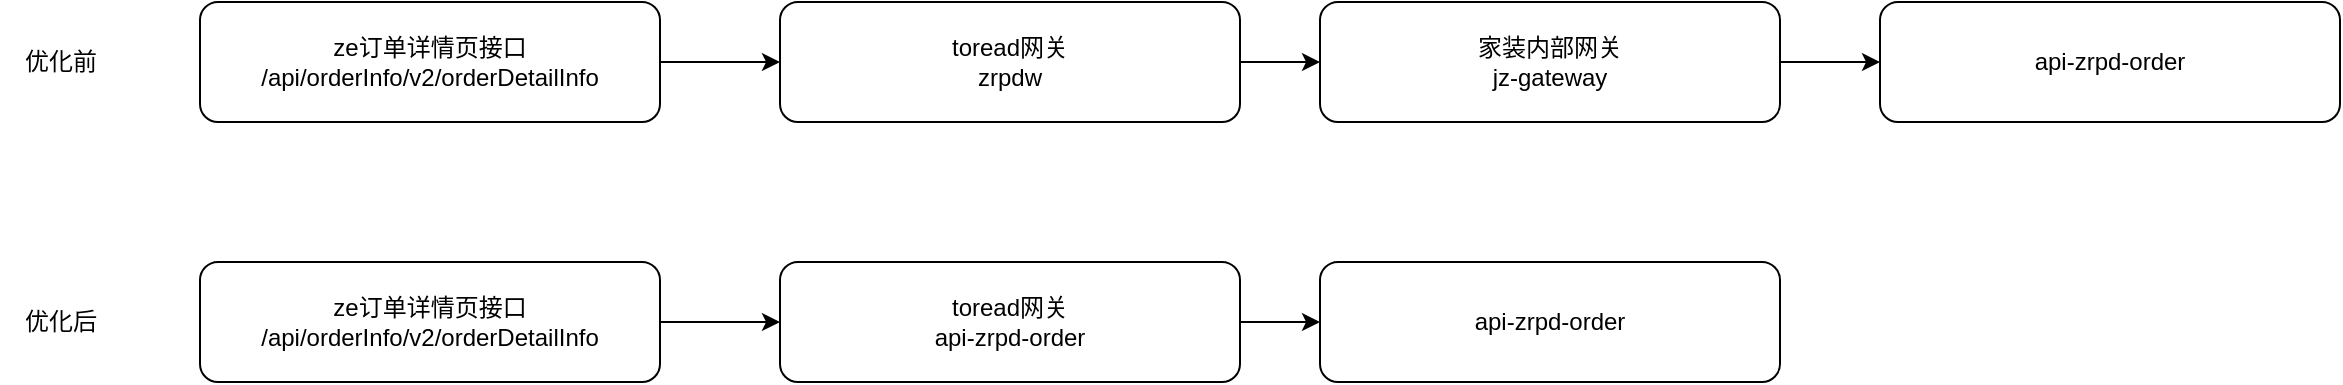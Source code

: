 <mxfile version="20.8.10" type="device"><diagram name="第 1 页" id="lYUsvKXMt_McvUyFDEK_"><mxGraphModel dx="1434" dy="854" grid="1" gridSize="10" guides="1" tooltips="1" connect="1" arrows="1" fold="1" page="1" pageScale="1" pageWidth="48000" pageHeight="36000" math="0" shadow="0"><root><mxCell id="0"/><mxCell id="1" parent="0"/><mxCell id="FiTgit9HkF_5IUpnt-ju-5" style="edgeStyle=orthogonalEdgeStyle;rounded=0;orthogonalLoop=1;jettySize=auto;html=1;exitX=1;exitY=0.5;exitDx=0;exitDy=0;" edge="1" parent="1" source="FiTgit9HkF_5IUpnt-ju-1" target="FiTgit9HkF_5IUpnt-ju-2"><mxGeometry relative="1" as="geometry"/></mxCell><mxCell id="FiTgit9HkF_5IUpnt-ju-1" value="ze订单详情页接口&lt;br&gt;/api/orderInfo/v2/orderDetailInfo" style="rounded=1;whiteSpace=wrap;html=1;" vertex="1" parent="1"><mxGeometry x="190" y="230" width="230" height="60" as="geometry"/></mxCell><mxCell id="FiTgit9HkF_5IUpnt-ju-6" style="edgeStyle=orthogonalEdgeStyle;rounded=0;orthogonalLoop=1;jettySize=auto;html=1;exitX=1;exitY=0.5;exitDx=0;exitDy=0;entryX=0;entryY=0.5;entryDx=0;entryDy=0;" edge="1" parent="1" source="FiTgit9HkF_5IUpnt-ju-2" target="FiTgit9HkF_5IUpnt-ju-3"><mxGeometry relative="1" as="geometry"/></mxCell><mxCell id="FiTgit9HkF_5IUpnt-ju-2" value="toread网关&lt;br&gt;zrpdw" style="rounded=1;whiteSpace=wrap;html=1;" vertex="1" parent="1"><mxGeometry x="480" y="230" width="230" height="60" as="geometry"/></mxCell><mxCell id="FiTgit9HkF_5IUpnt-ju-7" style="edgeStyle=orthogonalEdgeStyle;rounded=0;orthogonalLoop=1;jettySize=auto;html=1;exitX=1;exitY=0.5;exitDx=0;exitDy=0;" edge="1" parent="1" source="FiTgit9HkF_5IUpnt-ju-3" target="FiTgit9HkF_5IUpnt-ju-4"><mxGeometry relative="1" as="geometry"/></mxCell><mxCell id="FiTgit9HkF_5IUpnt-ju-3" value="家装内部网关&lt;br&gt;jz-gateway" style="rounded=1;whiteSpace=wrap;html=1;" vertex="1" parent="1"><mxGeometry x="750" y="230" width="230" height="60" as="geometry"/></mxCell><mxCell id="FiTgit9HkF_5IUpnt-ju-4" value="api-zrpd-order" style="rounded=1;whiteSpace=wrap;html=1;" vertex="1" parent="1"><mxGeometry x="1030" y="230" width="230" height="60" as="geometry"/></mxCell><mxCell id="FiTgit9HkF_5IUpnt-ju-8" value="优化前" style="text;html=1;align=center;verticalAlign=middle;resizable=0;points=[];autosize=1;strokeColor=none;fillColor=none;" vertex="1" parent="1"><mxGeometry x="90" y="245" width="60" height="30" as="geometry"/></mxCell><mxCell id="FiTgit9HkF_5IUpnt-ju-9" style="edgeStyle=orthogonalEdgeStyle;rounded=0;orthogonalLoop=1;jettySize=auto;html=1;exitX=1;exitY=0.5;exitDx=0;exitDy=0;" edge="1" parent="1" source="FiTgit9HkF_5IUpnt-ju-10" target="FiTgit9HkF_5IUpnt-ju-12"><mxGeometry relative="1" as="geometry"/></mxCell><mxCell id="FiTgit9HkF_5IUpnt-ju-10" value="ze订单详情页接口&lt;br&gt;/api/orderInfo/v2/orderDetailInfo" style="rounded=1;whiteSpace=wrap;html=1;" vertex="1" parent="1"><mxGeometry x="190" y="360" width="230" height="60" as="geometry"/></mxCell><mxCell id="FiTgit9HkF_5IUpnt-ju-11" style="edgeStyle=orthogonalEdgeStyle;rounded=0;orthogonalLoop=1;jettySize=auto;html=1;exitX=1;exitY=0.5;exitDx=0;exitDy=0;entryX=0;entryY=0.5;entryDx=0;entryDy=0;" edge="1" parent="1" source="FiTgit9HkF_5IUpnt-ju-12"><mxGeometry relative="1" as="geometry"><mxPoint x="750" y="390" as="targetPoint"/></mxGeometry></mxCell><mxCell id="FiTgit9HkF_5IUpnt-ju-12" value="toread网关&lt;br&gt;api-zrpd-order" style="rounded=1;whiteSpace=wrap;html=1;" vertex="1" parent="1"><mxGeometry x="480" y="360" width="230" height="60" as="geometry"/></mxCell><mxCell id="FiTgit9HkF_5IUpnt-ju-15" value="api-zrpd-order" style="rounded=1;whiteSpace=wrap;html=1;" vertex="1" parent="1"><mxGeometry x="750" y="360" width="230" height="60" as="geometry"/></mxCell><mxCell id="FiTgit9HkF_5IUpnt-ju-16" value="优化后" style="text;html=1;align=center;verticalAlign=middle;resizable=0;points=[];autosize=1;strokeColor=none;fillColor=none;" vertex="1" parent="1"><mxGeometry x="90" y="375" width="60" height="30" as="geometry"/></mxCell></root></mxGraphModel></diagram></mxfile>